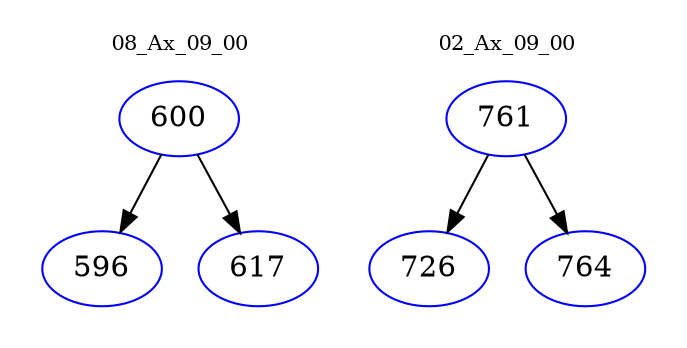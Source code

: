 digraph{
subgraph cluster_0 {
color = white
label = "08_Ax_09_00";
fontsize=10;
T0_600 [label="600", color="blue"]
T0_600 -> T0_596 [color="black"]
T0_596 [label="596", color="blue"]
T0_600 -> T0_617 [color="black"]
T0_617 [label="617", color="blue"]
}
subgraph cluster_1 {
color = white
label = "02_Ax_09_00";
fontsize=10;
T1_761 [label="761", color="blue"]
T1_761 -> T1_726 [color="black"]
T1_726 [label="726", color="blue"]
T1_761 -> T1_764 [color="black"]
T1_764 [label="764", color="blue"]
}
}
